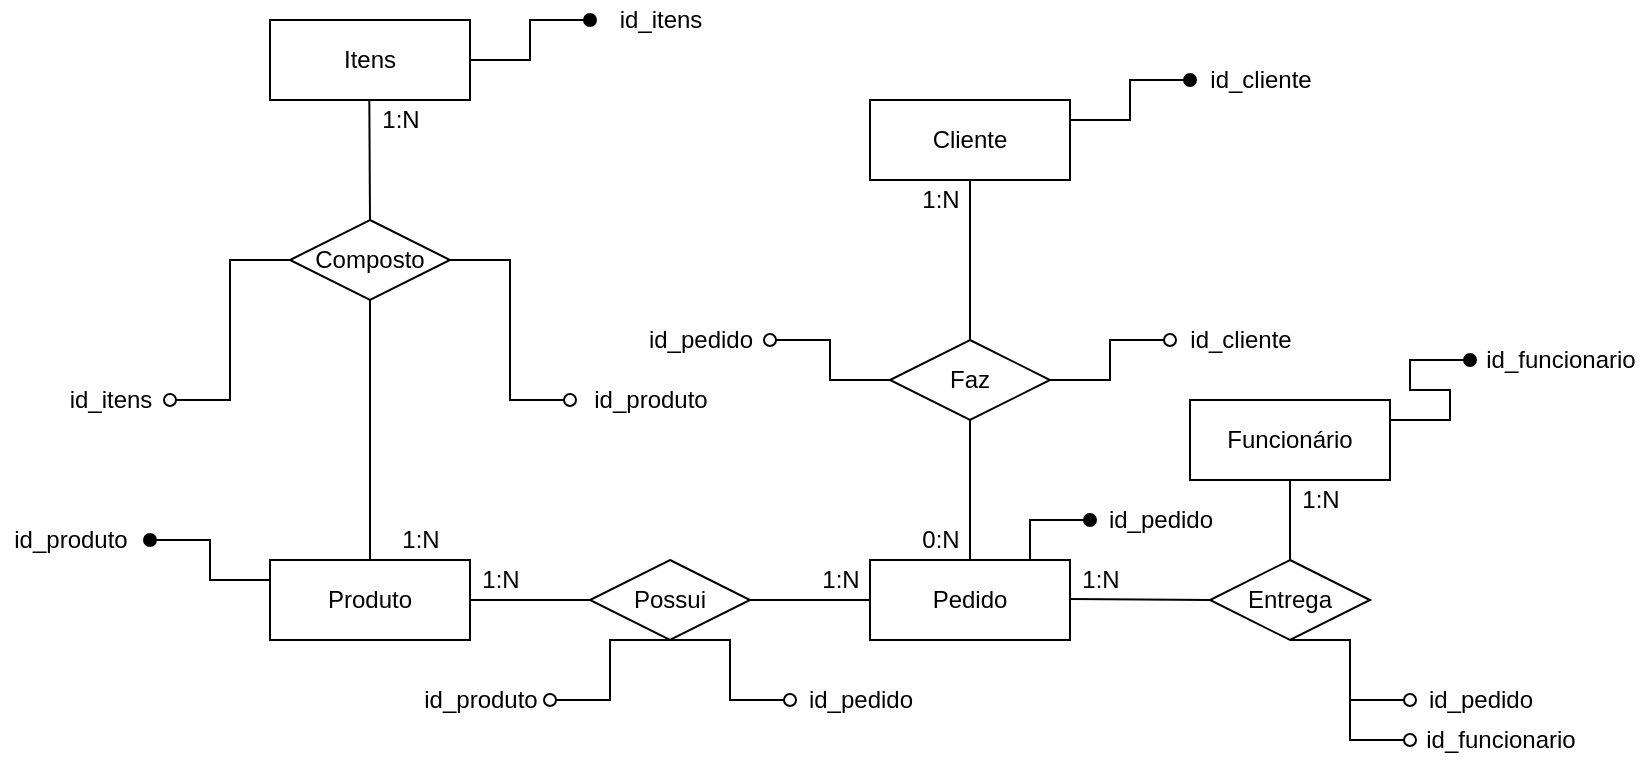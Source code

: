 <mxfile version="20.2.3" type="device"><diagram id="R2lEEEUBdFMjLlhIrx00" name="Page-1"><mxGraphModel dx="1764" dy="582" grid="1" gridSize="10" guides="1" tooltips="1" connect="1" arrows="1" fold="1" page="1" pageScale="1" pageWidth="850" pageHeight="1100" math="0" shadow="0" extFonts="Permanent Marker^https://fonts.googleapis.com/css?family=Permanent+Marker"><root><mxCell id="0"/><mxCell id="1" parent="0"/><mxCell id="Mbr6NIwwl2iYapLSZyC0-2" value="Cliente" style="whiteSpace=wrap;html=1;align=center;" parent="1" vertex="1"><mxGeometry x="340" y="70" width="100" height="40" as="geometry"/></mxCell><mxCell id="Mbr6NIwwl2iYapLSZyC0-3" value="Pedido" style="whiteSpace=wrap;html=1;align=center;" parent="1" vertex="1"><mxGeometry x="340" y="300" width="100" height="40" as="geometry"/></mxCell><mxCell id="Mbr6NIwwl2iYapLSZyC0-4" value="Produto" style="whiteSpace=wrap;html=1;align=center;" parent="1" vertex="1"><mxGeometry x="40" y="300" width="100" height="40" as="geometry"/></mxCell><mxCell id="Mbr6NIwwl2iYapLSZyC0-5" value="Itens" style="whiteSpace=wrap;html=1;align=center;" parent="1" vertex="1"><mxGeometry x="40" y="30" width="100" height="40" as="geometry"/></mxCell><mxCell id="Mbr6NIwwl2iYapLSZyC0-6" value="Funcionário" style="whiteSpace=wrap;html=1;align=center;" parent="1" vertex="1"><mxGeometry x="500" y="220" width="100" height="40" as="geometry"/></mxCell><mxCell id="Mbr6NIwwl2iYapLSZyC0-8" value="Entrega" style="shape=rhombus;perimeter=rhombusPerimeter;whiteSpace=wrap;html=1;align=center;" parent="1" vertex="1"><mxGeometry x="510" y="300" width="80" height="40" as="geometry"/></mxCell><mxCell id="Mbr6NIwwl2iYapLSZyC0-9" value="Possui" style="shape=rhombus;perimeter=rhombusPerimeter;whiteSpace=wrap;html=1;align=center;" parent="1" vertex="1"><mxGeometry x="200" y="300" width="80" height="40" as="geometry"/></mxCell><mxCell id="Mbr6NIwwl2iYapLSZyC0-10" value="Faz" style="shape=rhombus;perimeter=rhombusPerimeter;whiteSpace=wrap;html=1;align=center;" parent="1" vertex="1"><mxGeometry x="350" y="190" width="80" height="40" as="geometry"/></mxCell><mxCell id="Mbr6NIwwl2iYapLSZyC0-11" value="Composto" style="shape=rhombus;perimeter=rhombusPerimeter;whiteSpace=wrap;html=1;align=center;" parent="1" vertex="1"><mxGeometry x="50" y="130" width="80" height="40" as="geometry"/></mxCell><mxCell id="Mbr6NIwwl2iYapLSZyC0-15" value="" style="endArrow=none;html=1;rounded=0;exitX=1;exitY=0.5;exitDx=0;exitDy=0;entryX=0;entryY=0.5;entryDx=0;entryDy=0;" parent="1" source="Mbr6NIwwl2iYapLSZyC0-4" target="Mbr6NIwwl2iYapLSZyC0-9" edge="1"><mxGeometry relative="1" as="geometry"><mxPoint x="340" y="440" as="sourcePoint"/><mxPoint x="500" y="440" as="targetPoint"/></mxGeometry></mxCell><mxCell id="Mbr6NIwwl2iYapLSZyC0-16" value="" style="endArrow=none;html=1;rounded=0;exitX=1;exitY=0.5;exitDx=0;exitDy=0;entryX=0;entryY=0.5;entryDx=0;entryDy=0;" parent="1" source="Mbr6NIwwl2iYapLSZyC0-9" target="Mbr6NIwwl2iYapLSZyC0-3" edge="1"><mxGeometry relative="1" as="geometry"><mxPoint x="150" y="330" as="sourcePoint"/><mxPoint x="210" y="330" as="targetPoint"/></mxGeometry></mxCell><mxCell id="Mbr6NIwwl2iYapLSZyC0-17" value="" style="endArrow=none;html=1;rounded=0;exitX=1;exitY=0.5;exitDx=0;exitDy=0;entryX=0;entryY=0.5;entryDx=0;entryDy=0;" parent="1" target="Mbr6NIwwl2iYapLSZyC0-8" edge="1"><mxGeometry relative="1" as="geometry"><mxPoint x="440" y="319.5" as="sourcePoint"/><mxPoint x="500" y="319.5" as="targetPoint"/></mxGeometry></mxCell><mxCell id="Mbr6NIwwl2iYapLSZyC0-21" value="" style="endArrow=none;html=1;rounded=0;exitX=0.5;exitY=0;exitDx=0;exitDy=0;entryX=0.5;entryY=1;entryDx=0;entryDy=0;" parent="1" source="Mbr6NIwwl2iYapLSZyC0-3" target="Mbr6NIwwl2iYapLSZyC0-10" edge="1"><mxGeometry relative="1" as="geometry"><mxPoint x="200" y="380" as="sourcePoint"/><mxPoint x="260" y="380" as="targetPoint"/></mxGeometry></mxCell><mxCell id="Mbr6NIwwl2iYapLSZyC0-23" value="" style="endArrow=none;html=1;rounded=0;exitX=0.5;exitY=0;exitDx=0;exitDy=0;entryX=0.5;entryY=1;entryDx=0;entryDy=0;" parent="1" source="Mbr6NIwwl2iYapLSZyC0-10" target="Mbr6NIwwl2iYapLSZyC0-2" edge="1"><mxGeometry relative="1" as="geometry"><mxPoint x="220" y="400" as="sourcePoint"/><mxPoint x="280" y="400" as="targetPoint"/></mxGeometry></mxCell><mxCell id="Mbr6NIwwl2iYapLSZyC0-24" value="1:N" style="text;html=1;align=center;verticalAlign=middle;resizable=0;points=[];autosize=1;strokeColor=none;fillColor=none;" parent="1" vertex="1"><mxGeometry x="100" y="280" width="30" height="20" as="geometry"/></mxCell><mxCell id="Mbr6NIwwl2iYapLSZyC0-25" value="1:N" style="text;html=1;align=center;verticalAlign=middle;resizable=0;points=[];autosize=1;strokeColor=none;fillColor=none;" parent="1" vertex="1"><mxGeometry x="90" y="70" width="30" height="20" as="geometry"/></mxCell><mxCell id="Mbr6NIwwl2iYapLSZyC0-26" value="1:N" style="text;html=1;align=center;verticalAlign=middle;resizable=0;points=[];autosize=1;strokeColor=none;fillColor=none;" parent="1" vertex="1"><mxGeometry x="140" y="300" width="30" height="20" as="geometry"/></mxCell><mxCell id="Mbr6NIwwl2iYapLSZyC0-27" value="1:N" style="text;html=1;align=center;verticalAlign=middle;resizable=0;points=[];autosize=1;strokeColor=none;fillColor=none;" parent="1" vertex="1"><mxGeometry x="310" y="300" width="30" height="20" as="geometry"/></mxCell><mxCell id="Mbr6NIwwl2iYapLSZyC0-28" value="1:N" style="text;html=1;align=center;verticalAlign=middle;resizable=0;points=[];autosize=1;strokeColor=none;fillColor=none;" parent="1" vertex="1"><mxGeometry x="360" y="110" width="30" height="20" as="geometry"/></mxCell><mxCell id="Mbr6NIwwl2iYapLSZyC0-29" value="0:N" style="text;html=1;align=center;verticalAlign=middle;resizable=0;points=[];autosize=1;strokeColor=none;fillColor=none;" parent="1" vertex="1"><mxGeometry x="360" y="280" width="30" height="20" as="geometry"/></mxCell><mxCell id="Mbr6NIwwl2iYapLSZyC0-31" value="1:N" style="text;html=1;align=center;verticalAlign=middle;resizable=0;points=[];autosize=1;strokeColor=none;fillColor=none;" parent="1" vertex="1"><mxGeometry x="550" y="260" width="30" height="20" as="geometry"/></mxCell><mxCell id="Mbr6NIwwl2iYapLSZyC0-32" value="1:N" style="text;html=1;align=center;verticalAlign=middle;resizable=0;points=[];autosize=1;strokeColor=none;fillColor=none;" parent="1" vertex="1"><mxGeometry x="440" y="300" width="30" height="20" as="geometry"/></mxCell><mxCell id="Mbr6NIwwl2iYapLSZyC0-33" value="" style="edgeStyle=entityRelationEdgeStyle;fontSize=12;html=1;endArrow=oval;endFill=1;rounded=0;" parent="1" edge="1"><mxGeometry width="100" height="100" relative="1" as="geometry"><mxPoint x="140" y="50" as="sourcePoint"/><mxPoint x="200" y="30" as="targetPoint"/></mxGeometry></mxCell><mxCell id="Mbr6NIwwl2iYapLSZyC0-34" value="id_itens" style="text;html=1;align=center;verticalAlign=middle;resizable=0;points=[];autosize=1;strokeColor=none;fillColor=none;" parent="1" vertex="1"><mxGeometry x="205" y="20" width="60" height="20" as="geometry"/></mxCell><mxCell id="Mbr6NIwwl2iYapLSZyC0-37" value="" style="edgeStyle=entityRelationEdgeStyle;fontSize=12;html=1;endArrow=none;endFill=0;rounded=0;entryX=0;entryY=0.25;entryDx=0;entryDy=0;startArrow=oval;startFill=1;" parent="1" target="Mbr6NIwwl2iYapLSZyC0-4" edge="1"><mxGeometry width="100" height="100" relative="1" as="geometry"><mxPoint x="-20" y="290" as="sourcePoint"/><mxPoint x="230" y="400" as="targetPoint"/></mxGeometry></mxCell><mxCell id="Mbr6NIwwl2iYapLSZyC0-38" value="id_produto&lt;br&gt;" style="text;html=1;align=center;verticalAlign=middle;resizable=0;points=[];autosize=1;strokeColor=none;fillColor=none;" parent="1" vertex="1"><mxGeometry x="-95" y="280" width="70" height="20" as="geometry"/></mxCell><mxCell id="Mbr6NIwwl2iYapLSZyC0-39" value="" style="edgeStyle=entityRelationEdgeStyle;fontSize=12;html=1;endArrow=oval;endFill=1;rounded=0;exitX=0.5;exitY=0;exitDx=0;exitDy=0;" parent="1" source="Mbr6NIwwl2iYapLSZyC0-3" edge="1"><mxGeometry width="100" height="100" relative="1" as="geometry"><mxPoint x="410" y="290" as="sourcePoint"/><mxPoint x="450" y="280" as="targetPoint"/></mxGeometry></mxCell><mxCell id="Mbr6NIwwl2iYapLSZyC0-40" value="id_pedido" style="text;html=1;align=center;verticalAlign=middle;resizable=0;points=[];autosize=1;strokeColor=none;fillColor=none;" parent="1" vertex="1"><mxGeometry x="450" y="270" width="70" height="20" as="geometry"/></mxCell><mxCell id="Mbr6NIwwl2iYapLSZyC0-41" value="" style="edgeStyle=entityRelationEdgeStyle;fontSize=12;html=1;endArrow=oval;endFill=1;rounded=0;exitX=1;exitY=0.25;exitDx=0;exitDy=0;" parent="1" source="Mbr6NIwwl2iYapLSZyC0-2" edge="1"><mxGeometry width="100" height="100" relative="1" as="geometry"><mxPoint x="430" y="100" as="sourcePoint"/><mxPoint x="500" y="60" as="targetPoint"/></mxGeometry></mxCell><mxCell id="Mbr6NIwwl2iYapLSZyC0-43" value="id_cliente" style="text;html=1;align=center;verticalAlign=middle;resizable=0;points=[];autosize=1;strokeColor=none;fillColor=none;" parent="1" vertex="1"><mxGeometry x="500" y="50" width="70" height="20" as="geometry"/></mxCell><mxCell id="Mbr6NIwwl2iYapLSZyC0-44" value="" style="edgeStyle=entityRelationEdgeStyle;fontSize=12;html=1;endArrow=oval;endFill=1;rounded=0;" parent="1" edge="1"><mxGeometry width="100" height="100" relative="1" as="geometry"><mxPoint x="600" y="230" as="sourcePoint"/><mxPoint x="640" y="200" as="targetPoint"/></mxGeometry></mxCell><mxCell id="Mbr6NIwwl2iYapLSZyC0-45" value="id_funcionario" style="text;html=1;align=center;verticalAlign=middle;resizable=0;points=[];autosize=1;strokeColor=none;fillColor=none;" parent="1" vertex="1"><mxGeometry x="640" y="190" width="90" height="20" as="geometry"/></mxCell><mxCell id="Mbr6NIwwl2iYapLSZyC0-46" value="" style="edgeStyle=entityRelationEdgeStyle;fontSize=12;html=1;endArrow=oval;endFill=0;rounded=0;exitX=0.5;exitY=1;exitDx=0;exitDy=0;" parent="1" source="Mbr6NIwwl2iYapLSZyC0-8" edge="1"><mxGeometry width="100" height="100" relative="1" as="geometry"><mxPoint x="500" y="460" as="sourcePoint"/><mxPoint x="610" y="370" as="targetPoint"/></mxGeometry></mxCell><mxCell id="Mbr6NIwwl2iYapLSZyC0-49" value="" style="edgeStyle=entityRelationEdgeStyle;fontSize=12;html=1;endArrow=oval;endFill=0;rounded=0;" parent="1" edge="1"><mxGeometry width="100" height="100" relative="1" as="geometry"><mxPoint x="550" y="340" as="sourcePoint"/><mxPoint x="610" y="390" as="targetPoint"/></mxGeometry></mxCell><mxCell id="Mbr6NIwwl2iYapLSZyC0-50" value="id_pedido" style="text;html=1;align=center;verticalAlign=middle;resizable=0;points=[];autosize=1;strokeColor=none;fillColor=none;" parent="1" vertex="1"><mxGeometry x="610" y="360" width="70" height="20" as="geometry"/></mxCell><mxCell id="Mbr6NIwwl2iYapLSZyC0-51" value="id_funcionario" style="text;html=1;align=center;verticalAlign=middle;resizable=0;points=[];autosize=1;strokeColor=none;fillColor=none;" parent="1" vertex="1"><mxGeometry x="610" y="380" width="90" height="20" as="geometry"/></mxCell><mxCell id="Mbr6NIwwl2iYapLSZyC0-52" value="" style="edgeStyle=entityRelationEdgeStyle;fontSize=12;html=1;endArrow=oval;endFill=0;rounded=0;exitX=1;exitY=0.5;exitDx=0;exitDy=0;" parent="1" source="Mbr6NIwwl2iYapLSZyC0-10" edge="1"><mxGeometry width="100" height="100" relative="1" as="geometry"><mxPoint x="425" y="210" as="sourcePoint"/><mxPoint x="490" y="190" as="targetPoint"/></mxGeometry></mxCell><mxCell id="Mbr6NIwwl2iYapLSZyC0-58" value="id_cliente" style="text;html=1;align=center;verticalAlign=middle;resizable=0;points=[];autosize=1;strokeColor=none;fillColor=none;" parent="1" vertex="1"><mxGeometry x="490" y="180" width="70" height="20" as="geometry"/></mxCell><mxCell id="Mbr6NIwwl2iYapLSZyC0-59" value="" style="edgeStyle=entityRelationEdgeStyle;fontSize=12;html=1;endArrow=none;endFill=0;rounded=0;entryX=0;entryY=0.5;entryDx=0;entryDy=0;startArrow=oval;startFill=0;" parent="1" target="Mbr6NIwwl2iYapLSZyC0-10" edge="1"><mxGeometry width="100" height="100" relative="1" as="geometry"><mxPoint x="290" y="190" as="sourcePoint"/><mxPoint x="300" y="200" as="targetPoint"/></mxGeometry></mxCell><mxCell id="Mbr6NIwwl2iYapLSZyC0-60" value="id_pedido" style="text;html=1;align=center;verticalAlign=middle;resizable=0;points=[];autosize=1;strokeColor=none;fillColor=none;" parent="1" vertex="1"><mxGeometry x="220" y="180" width="70" height="20" as="geometry"/></mxCell><mxCell id="Mbr6NIwwl2iYapLSZyC0-61" value="" style="edgeStyle=entityRelationEdgeStyle;fontSize=12;html=1;endArrow=none;endFill=0;rounded=0;entryX=0.5;entryY=1;entryDx=0;entryDy=0;startArrow=oval;startFill=0;" parent="1" target="Mbr6NIwwl2iYapLSZyC0-9" edge="1"><mxGeometry width="100" height="100" relative="1" as="geometry"><mxPoint x="180" y="370" as="sourcePoint"/><mxPoint x="230" y="390" as="targetPoint"/></mxGeometry></mxCell><mxCell id="Mbr6NIwwl2iYapLSZyC0-62" value="" style="edgeStyle=entityRelationEdgeStyle;fontSize=12;html=1;endArrow=oval;endFill=0;rounded=0;startArrow=none;startFill=0;exitX=0.5;exitY=1;exitDx=0;exitDy=0;" parent="1" source="Mbr6NIwwl2iYapLSZyC0-9" edge="1"><mxGeometry width="100" height="100" relative="1" as="geometry"><mxPoint x="240" y="400" as="sourcePoint"/><mxPoint x="300" y="370" as="targetPoint"/></mxGeometry></mxCell><mxCell id="Mbr6NIwwl2iYapLSZyC0-63" value="id_pedido" style="text;html=1;align=center;verticalAlign=middle;resizable=0;points=[];autosize=1;strokeColor=none;fillColor=none;" parent="1" vertex="1"><mxGeometry x="300" y="360" width="70" height="20" as="geometry"/></mxCell><mxCell id="Mbr6NIwwl2iYapLSZyC0-64" value="id_produto" style="text;html=1;align=center;verticalAlign=middle;resizable=0;points=[];autosize=1;strokeColor=none;fillColor=none;" parent="1" vertex="1"><mxGeometry x="110" y="360" width="70" height="20" as="geometry"/></mxCell><mxCell id="Mbr6NIwwl2iYapLSZyC0-65" value="" style="edgeStyle=entityRelationEdgeStyle;fontSize=12;html=1;endArrow=none;endFill=0;rounded=0;entryX=0;entryY=0.5;entryDx=0;entryDy=0;startArrow=oval;startFill=0;" parent="1" target="Mbr6NIwwl2iYapLSZyC0-11" edge="1"><mxGeometry width="100" height="100" relative="1" as="geometry"><mxPoint x="-10" y="220" as="sourcePoint"/><mxPoint x="35" y="450" as="targetPoint"/></mxGeometry></mxCell><mxCell id="Mbr6NIwwl2iYapLSZyC0-66" value="" style="edgeStyle=entityRelationEdgeStyle;fontSize=12;html=1;endArrow=oval;endFill=0;rounded=0;startArrow=none;startFill=0;exitX=1;exitY=0.5;exitDx=0;exitDy=0;" parent="1" source="Mbr6NIwwl2iYapLSZyC0-11" edge="1"><mxGeometry width="100" height="100" relative="1" as="geometry"><mxPoint y="490" as="sourcePoint"/><mxPoint x="190" y="220" as="targetPoint"/></mxGeometry></mxCell><mxCell id="Mbr6NIwwl2iYapLSZyC0-67" value="id_produto" style="text;html=1;align=center;verticalAlign=middle;resizable=0;points=[];autosize=1;strokeColor=none;fillColor=none;" parent="1" vertex="1"><mxGeometry x="195" y="210" width="70" height="20" as="geometry"/></mxCell><mxCell id="Mbr6NIwwl2iYapLSZyC0-68" value="id_itens" style="text;html=1;align=center;verticalAlign=middle;resizable=0;points=[];autosize=1;strokeColor=none;fillColor=none;" parent="1" vertex="1"><mxGeometry x="-70" y="210" width="60" height="20" as="geometry"/></mxCell><mxCell id="wytUW7vbVWpfLucUYnFE-2" value="" style="endArrow=none;html=1;rounded=0;entryX=0.5;entryY=1;entryDx=0;entryDy=0;exitX=0.5;exitY=0;exitDx=0;exitDy=0;" edge="1" parent="1" source="Mbr6NIwwl2iYapLSZyC0-4" target="Mbr6NIwwl2iYapLSZyC0-11"><mxGeometry width="50" height="50" relative="1" as="geometry"><mxPoint x="150" y="300" as="sourcePoint"/><mxPoint x="200" y="250" as="targetPoint"/></mxGeometry></mxCell><mxCell id="wytUW7vbVWpfLucUYnFE-3" value="" style="endArrow=none;html=1;rounded=0;entryX=0.5;entryY=1;entryDx=0;entryDy=0;" edge="1" parent="1"><mxGeometry width="50" height="50" relative="1" as="geometry"><mxPoint x="90" y="130" as="sourcePoint"/><mxPoint x="89.66" y="70" as="targetPoint"/></mxGeometry></mxCell><mxCell id="wytUW7vbVWpfLucUYnFE-5" value="" style="endArrow=none;html=1;rounded=0;entryX=0.5;entryY=1;entryDx=0;entryDy=0;exitX=0.5;exitY=0;exitDx=0;exitDy=0;" edge="1" parent="1" source="Mbr6NIwwl2iYapLSZyC0-8" target="Mbr6NIwwl2iYapLSZyC0-6"><mxGeometry width="50" height="50" relative="1" as="geometry"><mxPoint x="390" y="300" as="sourcePoint"/><mxPoint x="440" y="250" as="targetPoint"/></mxGeometry></mxCell></root></mxGraphModel></diagram></mxfile>